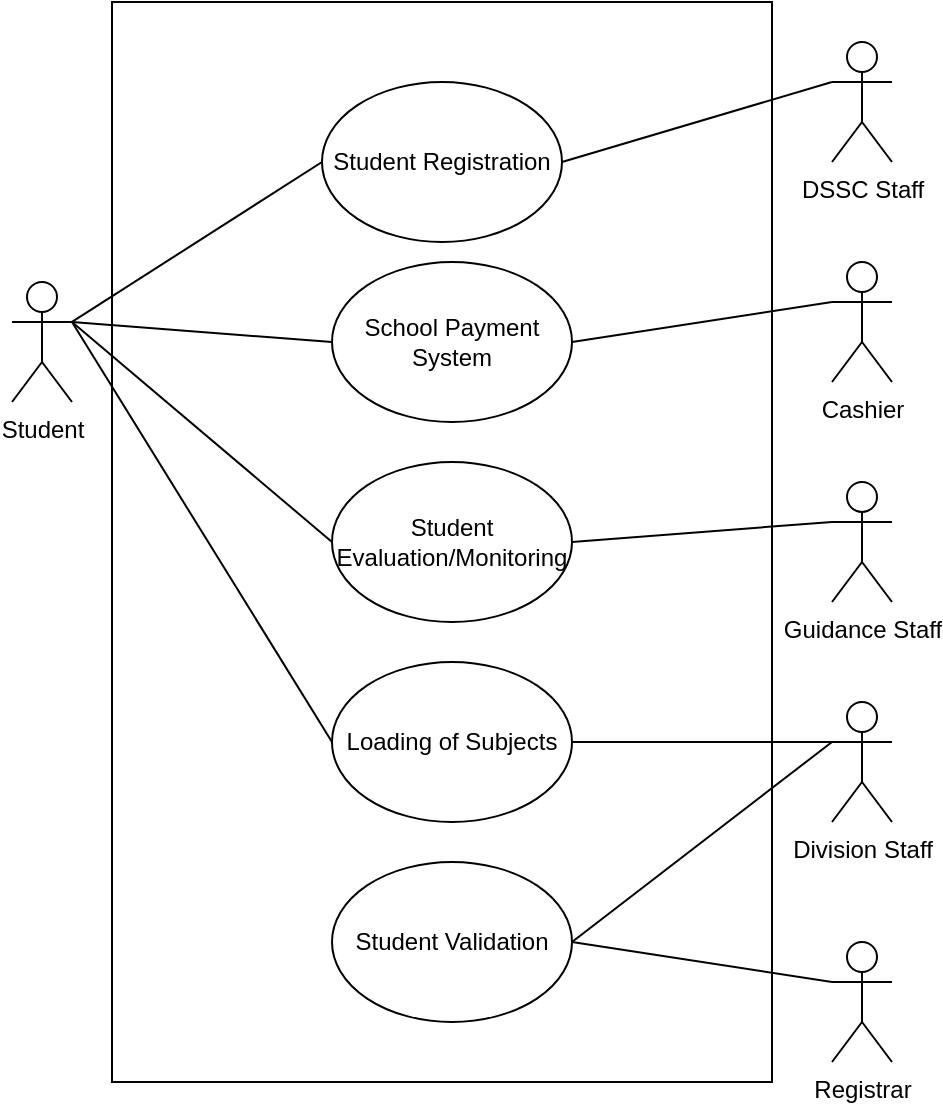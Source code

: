 <mxfile version="17.2.2" type="github">
  <diagram id="dn16DxldGP9FRI6uqD-U" name="Page-1">
    <mxGraphModel dx="1447" dy="803" grid="1" gridSize="10" guides="1" tooltips="1" connect="1" arrows="1" fold="1" page="1" pageScale="1" pageWidth="1100" pageHeight="850" math="0" shadow="0">
      <root>
        <mxCell id="0" />
        <mxCell id="1" parent="0" />
        <mxCell id="enk3c5EGaKRnMTfw7i84-21" value="" style="rounded=0;whiteSpace=wrap;html=1;" vertex="1" parent="1">
          <mxGeometry x="270" y="70" width="330" height="540" as="geometry" />
        </mxCell>
        <mxCell id="enk3c5EGaKRnMTfw7i84-29" style="rounded=0;orthogonalLoop=1;jettySize=auto;html=1;exitX=1;exitY=0.333;exitDx=0;exitDy=0;exitPerimeter=0;entryX=0;entryY=0.5;entryDx=0;entryDy=0;endArrow=none;endFill=0;" edge="1" parent="1" source="enk3c5EGaKRnMTfw7i84-14" target="enk3c5EGaKRnMTfw7i84-28">
          <mxGeometry relative="1" as="geometry" />
        </mxCell>
        <mxCell id="enk3c5EGaKRnMTfw7i84-33" style="edgeStyle=none;rounded=0;orthogonalLoop=1;jettySize=auto;html=1;exitX=1;exitY=0.333;exitDx=0;exitDy=0;exitPerimeter=0;entryX=0;entryY=0.5;entryDx=0;entryDy=0;endArrow=none;endFill=0;" edge="1" parent="1" source="enk3c5EGaKRnMTfw7i84-14" target="enk3c5EGaKRnMTfw7i84-32">
          <mxGeometry relative="1" as="geometry" />
        </mxCell>
        <mxCell id="enk3c5EGaKRnMTfw7i84-37" style="edgeStyle=none;rounded=0;orthogonalLoop=1;jettySize=auto;html=1;exitX=1;exitY=0.333;exitDx=0;exitDy=0;exitPerimeter=0;entryX=0;entryY=0.5;entryDx=0;entryDy=0;endArrow=none;endFill=0;" edge="1" parent="1" source="enk3c5EGaKRnMTfw7i84-14" target="enk3c5EGaKRnMTfw7i84-35">
          <mxGeometry relative="1" as="geometry" />
        </mxCell>
        <mxCell id="enk3c5EGaKRnMTfw7i84-44" style="edgeStyle=none;rounded=0;orthogonalLoop=1;jettySize=auto;html=1;exitX=1;exitY=0.333;exitDx=0;exitDy=0;exitPerimeter=0;entryX=0;entryY=0.5;entryDx=0;entryDy=0;endArrow=none;endFill=0;" edge="1" parent="1" source="enk3c5EGaKRnMTfw7i84-14" target="enk3c5EGaKRnMTfw7i84-43">
          <mxGeometry relative="1" as="geometry" />
        </mxCell>
        <mxCell id="enk3c5EGaKRnMTfw7i84-14" value="Student" style="shape=umlActor;verticalLabelPosition=bottom;verticalAlign=top;html=1;outlineConnect=0;" vertex="1" parent="1">
          <mxGeometry x="220" y="210" width="30" height="60" as="geometry" />
        </mxCell>
        <mxCell id="enk3c5EGaKRnMTfw7i84-22" value="DSSC Staff" style="shape=umlActor;verticalLabelPosition=bottom;verticalAlign=top;html=1;outlineConnect=0;" vertex="1" parent="1">
          <mxGeometry x="630" y="90" width="30" height="60" as="geometry" />
        </mxCell>
        <mxCell id="enk3c5EGaKRnMTfw7i84-24" value="Cashier" style="shape=umlActor;verticalLabelPosition=bottom;verticalAlign=top;html=1;outlineConnect=0;" vertex="1" parent="1">
          <mxGeometry x="630" y="200" width="30" height="60" as="geometry" />
        </mxCell>
        <mxCell id="enk3c5EGaKRnMTfw7i84-25" value="Division Staff" style="shape=umlActor;verticalLabelPosition=bottom;verticalAlign=top;html=1;outlineConnect=0;" vertex="1" parent="1">
          <mxGeometry x="630" y="420" width="30" height="60" as="geometry" />
        </mxCell>
        <mxCell id="enk3c5EGaKRnMTfw7i84-26" value="Registrar" style="shape=umlActor;verticalLabelPosition=bottom;verticalAlign=top;html=1;outlineConnect=0;" vertex="1" parent="1">
          <mxGeometry x="630" y="540" width="30" height="60" as="geometry" />
        </mxCell>
        <mxCell id="enk3c5EGaKRnMTfw7i84-30" style="edgeStyle=none;rounded=0;orthogonalLoop=1;jettySize=auto;html=1;exitX=1;exitY=0.5;exitDx=0;exitDy=0;entryX=0;entryY=0.333;entryDx=0;entryDy=0;entryPerimeter=0;endArrow=none;endFill=0;" edge="1" parent="1" source="enk3c5EGaKRnMTfw7i84-28" target="enk3c5EGaKRnMTfw7i84-22">
          <mxGeometry relative="1" as="geometry" />
        </mxCell>
        <mxCell id="enk3c5EGaKRnMTfw7i84-28" value="Student Registration" style="ellipse;whiteSpace=wrap;html=1;" vertex="1" parent="1">
          <mxGeometry x="375" y="110" width="120" height="80" as="geometry" />
        </mxCell>
        <mxCell id="enk3c5EGaKRnMTfw7i84-34" style="edgeStyle=none;rounded=0;orthogonalLoop=1;jettySize=auto;html=1;exitX=1;exitY=0.5;exitDx=0;exitDy=0;entryX=0;entryY=0.333;entryDx=0;entryDy=0;entryPerimeter=0;endArrow=none;endFill=0;" edge="1" parent="1" source="enk3c5EGaKRnMTfw7i84-32" target="enk3c5EGaKRnMTfw7i84-24">
          <mxGeometry relative="1" as="geometry" />
        </mxCell>
        <mxCell id="enk3c5EGaKRnMTfw7i84-32" value="School Payment System" style="ellipse;whiteSpace=wrap;html=1;" vertex="1" parent="1">
          <mxGeometry x="380" y="200" width="120" height="80" as="geometry" />
        </mxCell>
        <mxCell id="enk3c5EGaKRnMTfw7i84-38" style="edgeStyle=none;rounded=0;orthogonalLoop=1;jettySize=auto;html=1;exitX=1;exitY=0.5;exitDx=0;exitDy=0;entryX=0;entryY=0.333;entryDx=0;entryDy=0;entryPerimeter=0;endArrow=none;endFill=0;" edge="1" parent="1" source="enk3c5EGaKRnMTfw7i84-35" target="enk3c5EGaKRnMTfw7i84-25">
          <mxGeometry relative="1" as="geometry" />
        </mxCell>
        <mxCell id="enk3c5EGaKRnMTfw7i84-35" value="Loading of Subjects" style="ellipse;whiteSpace=wrap;html=1;" vertex="1" parent="1">
          <mxGeometry x="380" y="400" width="120" height="80" as="geometry" />
        </mxCell>
        <mxCell id="enk3c5EGaKRnMTfw7i84-50" style="edgeStyle=none;rounded=0;orthogonalLoop=1;jettySize=auto;html=1;exitX=1;exitY=0.5;exitDx=0;exitDy=0;entryX=0;entryY=0.333;entryDx=0;entryDy=0;entryPerimeter=0;endArrow=none;endFill=0;" edge="1" parent="1" source="enk3c5EGaKRnMTfw7i84-43" target="enk3c5EGaKRnMTfw7i84-46">
          <mxGeometry relative="1" as="geometry" />
        </mxCell>
        <mxCell id="enk3c5EGaKRnMTfw7i84-43" value="Student Evaluation/Monitoring" style="ellipse;whiteSpace=wrap;html=1;" vertex="1" parent="1">
          <mxGeometry x="380" y="300" width="120" height="80" as="geometry" />
        </mxCell>
        <mxCell id="enk3c5EGaKRnMTfw7i84-46" value="Guidance Staff" style="shape=umlActor;verticalLabelPosition=bottom;verticalAlign=top;html=1;outlineConnect=0;" vertex="1" parent="1">
          <mxGeometry x="630" y="310" width="30" height="60" as="geometry" />
        </mxCell>
        <mxCell id="enk3c5EGaKRnMTfw7i84-52" style="edgeStyle=none;rounded=0;orthogonalLoop=1;jettySize=auto;html=1;exitX=1;exitY=0.5;exitDx=0;exitDy=0;entryX=0;entryY=0.333;entryDx=0;entryDy=0;entryPerimeter=0;endArrow=none;endFill=0;" edge="1" parent="1" source="enk3c5EGaKRnMTfw7i84-51" target="enk3c5EGaKRnMTfw7i84-26">
          <mxGeometry relative="1" as="geometry" />
        </mxCell>
        <mxCell id="enk3c5EGaKRnMTfw7i84-53" style="edgeStyle=none;rounded=0;orthogonalLoop=1;jettySize=auto;html=1;exitX=1;exitY=0.5;exitDx=0;exitDy=0;entryX=0;entryY=0.333;entryDx=0;entryDy=0;entryPerimeter=0;endArrow=none;endFill=0;" edge="1" parent="1" source="enk3c5EGaKRnMTfw7i84-51" target="enk3c5EGaKRnMTfw7i84-25">
          <mxGeometry relative="1" as="geometry" />
        </mxCell>
        <mxCell id="enk3c5EGaKRnMTfw7i84-51" value="Student Validation" style="ellipse;whiteSpace=wrap;html=1;" vertex="1" parent="1">
          <mxGeometry x="380" y="500" width="120" height="80" as="geometry" />
        </mxCell>
      </root>
    </mxGraphModel>
  </diagram>
</mxfile>
